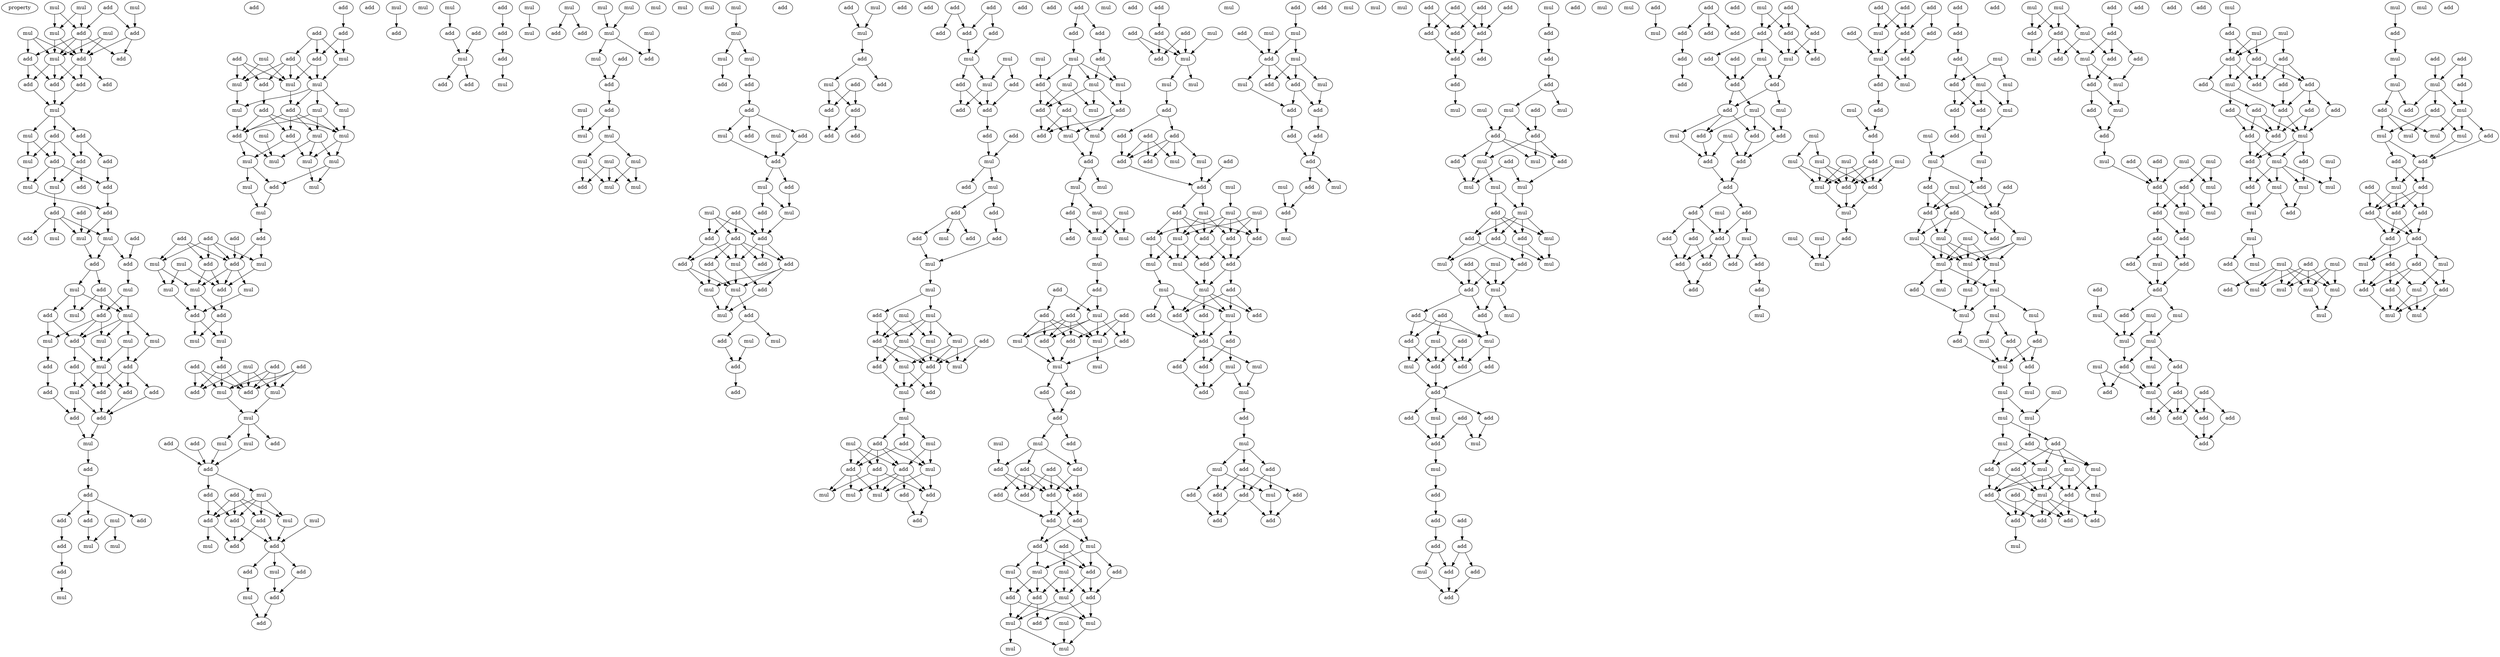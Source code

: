 digraph {
    node [fontcolor=black]
    property [mul=2,lf=1.5]
    0 [ label = add ];
    1 [ label = mul ];
    2 [ label = mul ];
    3 [ label = mul ];
    4 [ label = add ];
    5 [ label = mul ];
    6 [ label = mul ];
    7 [ label = add ];
    8 [ label = mul ];
    9 [ label = mul ];
    10 [ label = add ];
    11 [ label = add ];
    12 [ label = add ];
    13 [ label = add ];
    14 [ label = add ];
    15 [ label = add ];
    16 [ label = add ];
    17 [ label = mul ];
    18 [ label = mul ];
    19 [ label = add ];
    20 [ label = add ];
    21 [ label = add ];
    22 [ label = add ];
    23 [ label = mul ];
    24 [ label = add ];
    25 [ label = mul ];
    26 [ label = mul ];
    27 [ label = add ];
    28 [ label = add ];
    29 [ label = add ];
    30 [ label = add ];
    31 [ label = add ];
    32 [ label = mul ];
    33 [ label = add ];
    34 [ label = mul ];
    35 [ label = add ];
    36 [ label = mul ];
    37 [ label = add ];
    38 [ label = add ];
    39 [ label = add ];
    40 [ label = mul ];
    41 [ label = mul ];
    42 [ label = mul ];
    43 [ label = mul ];
    44 [ label = add ];
    45 [ label = add ];
    46 [ label = mul ];
    47 [ label = mul ];
    48 [ label = mul ];
    49 [ label = add ];
    50 [ label = mul ];
    51 [ label = add ];
    52 [ label = add ];
    53 [ label = add ];
    54 [ label = mul ];
    55 [ label = add ];
    56 [ label = add ];
    57 [ label = add ];
    58 [ label = mul ];
    59 [ label = add ];
    60 [ label = add ];
    61 [ label = add ];
    62 [ label = add ];
    63 [ label = mul ];
    64 [ label = add ];
    65 [ label = add ];
    66 [ label = add ];
    67 [ label = mul ];
    68 [ label = add ];
    69 [ label = add ];
    70 [ label = add ];
    71 [ label = mul ];
    72 [ label = mul ];
    73 [ label = add ];
    74 [ label = add ];
    75 [ label = add ];
    76 [ label = mul ];
    77 [ label = add ];
    78 [ label = add ];
    79 [ label = add ];
    80 [ label = mul ];
    81 [ label = mul ];
    82 [ label = add ];
    83 [ label = mul ];
    84 [ label = add ];
    85 [ label = mul ];
    86 [ label = mul ];
    87 [ label = mul ];
    88 [ label = add ];
    89 [ label = add ];
    90 [ label = mul ];
    91 [ label = mul ];
    92 [ label = add ];
    93 [ label = add ];
    94 [ label = mul ];
    95 [ label = mul ];
    96 [ label = mul ];
    97 [ label = mul ];
    98 [ label = mul ];
    99 [ label = mul ];
    100 [ label = mul ];
    101 [ label = add ];
    102 [ label = mul ];
    103 [ label = mul ];
    104 [ label = mul ];
    105 [ label = add ];
    106 [ label = add ];
    107 [ label = add ];
    108 [ label = add ];
    109 [ label = mul ];
    110 [ label = mul ];
    111 [ label = mul ];
    112 [ label = add ];
    113 [ label = add ];
    114 [ label = add ];
    115 [ label = mul ];
    116 [ label = mul ];
    117 [ label = mul ];
    118 [ label = add ];
    119 [ label = add ];
    120 [ label = mul ];
    121 [ label = mul ];
    122 [ label = add ];
    123 [ label = mul ];
    124 [ label = add ];
    125 [ label = add ];
    126 [ label = add ];
    127 [ label = add ];
    128 [ label = mul ];
    129 [ label = add ];
    130 [ label = mul ];
    131 [ label = mul ];
    132 [ label = add ];
    133 [ label = mul ];
    134 [ label = mul ];
    135 [ label = add ];
    136 [ label = add ];
    137 [ label = add ];
    138 [ label = mul ];
    139 [ label = add ];
    140 [ label = add ];
    141 [ label = add ];
    142 [ label = add ];
    143 [ label = mul ];
    144 [ label = mul ];
    145 [ label = add ];
    146 [ label = add ];
    147 [ label = add ];
    148 [ label = mul ];
    149 [ label = add ];
    150 [ label = add ];
    151 [ label = mul ];
    152 [ label = mul ];
    153 [ label = add ];
    154 [ label = add ];
    155 [ label = add ];
    156 [ label = mul ];
    157 [ label = add ];
    158 [ label = mul ];
    159 [ label = mul ];
    160 [ label = add ];
    161 [ label = add ];
    162 [ label = mul ];
    163 [ label = add ];
    164 [ label = add ];
    165 [ label = add ];
    166 [ label = add ];
    167 [ label = add ];
    168 [ label = mul ];
    169 [ label = mul ];
    170 [ label = mul ];
    171 [ label = mul ];
    172 [ label = add ];
    173 [ label = mul ];
    174 [ label = mul ];
    175 [ label = add ];
    176 [ label = mul ];
    177 [ label = mul ];
    178 [ label = add ];
    179 [ label = mul ];
    180 [ label = mul ];
    181 [ label = add ];
    182 [ label = add ];
    183 [ label = mul ];
    184 [ label = add ];
    185 [ label = mul ];
    186 [ label = mul ];
    187 [ label = mul ];
    188 [ label = mul ];
    189 [ label = mul ];
    190 [ label = mul ];
    191 [ label = mul ];
    192 [ label = mul ];
    193 [ label = mul ];
    194 [ label = mul ];
    195 [ label = add ];
    196 [ label = mul ];
    197 [ label = mul ];
    198 [ label = mul ];
    199 [ label = add ];
    200 [ label = add ];
    201 [ label = add ];
    202 [ label = add ];
    203 [ label = mul ];
    204 [ label = mul ];
    205 [ label = add ];
    206 [ label = add ];
    207 [ label = mul ];
    208 [ label = add ];
    209 [ label = add ];
    210 [ label = add ];
    211 [ label = mul ];
    212 [ label = add ];
    213 [ label = mul ];
    214 [ label = add ];
    215 [ label = add ];
    216 [ label = add ];
    217 [ label = add ];
    218 [ label = add ];
    219 [ label = mul ];
    220 [ label = add ];
    221 [ label = add ];
    222 [ label = mul ];
    223 [ label = add ];
    224 [ label = mul ];
    225 [ label = mul ];
    226 [ label = add ];
    227 [ label = add ];
    228 [ label = mul ];
    229 [ label = mul ];
    230 [ label = add ];
    231 [ label = add ];
    232 [ label = add ];
    233 [ label = mul ];
    234 [ label = add ];
    235 [ label = mul ];
    236 [ label = add ];
    237 [ label = mul ];
    238 [ label = add ];
    239 [ label = add ];
    240 [ label = add ];
    241 [ label = add ];
    242 [ label = add ];
    243 [ label = add ];
    244 [ label = add ];
    245 [ label = add ];
    246 [ label = add ];
    247 [ label = add ];
    248 [ label = add ];
    249 [ label = add ];
    250 [ label = mul ];
    251 [ label = mul ];
    252 [ label = mul ];
    253 [ label = add ];
    254 [ label = add ];
    255 [ label = add ];
    256 [ label = add ];
    257 [ label = add ];
    258 [ label = add ];
    259 [ label = mul ];
    260 [ label = add ];
    261 [ label = add ];
    262 [ label = mul ];
    263 [ label = add ];
    264 [ label = add ];
    265 [ label = add ];
    266 [ label = mul ];
    267 [ label = add ];
    268 [ label = add ];
    269 [ label = mul ];
    270 [ label = mul ];
    271 [ label = add ];
    272 [ label = mul ];
    273 [ label = mul ];
    274 [ label = mul ];
    275 [ label = add ];
    276 [ label = mul ];
    277 [ label = mul ];
    278 [ label = add ];
    279 [ label = mul ];
    280 [ label = mul ];
    281 [ label = add ];
    282 [ label = add ];
    283 [ label = mul ];
    284 [ label = add ];
    285 [ label = mul ];
    286 [ label = add ];
    287 [ label = mul ];
    288 [ label = mul ];
    289 [ label = add ];
    290 [ label = add ];
    291 [ label = add ];
    292 [ label = add ];
    293 [ label = add ];
    294 [ label = mul ];
    295 [ label = mul ];
    296 [ label = mul ];
    297 [ label = add ];
    298 [ label = add ];
    299 [ label = mul ];
    300 [ label = add ];
    301 [ label = add ];
    302 [ label = add ];
    303 [ label = add ];
    304 [ label = mul ];
    305 [ label = mul ];
    306 [ label = add ];
    307 [ label = mul ];
    308 [ label = mul ];
    309 [ label = add ];
    310 [ label = mul ];
    311 [ label = add ];
    312 [ label = add ];
    313 [ label = mul ];
    314 [ label = add ];
    315 [ label = mul ];
    316 [ label = add ];
    317 [ label = mul ];
    318 [ label = add ];
    319 [ label = mul ];
    320 [ label = mul ];
    321 [ label = mul ];
    322 [ label = mul ];
    323 [ label = add ];
    324 [ label = mul ];
    325 [ label = add ];
    326 [ label = mul ];
    327 [ label = mul ];
    328 [ label = add ];
    329 [ label = add ];
    330 [ label = add ];
    331 [ label = add ];
    332 [ label = add ];
    333 [ label = mul ];
    334 [ label = add ];
    335 [ label = add ];
    336 [ label = add ];
    337 [ label = mul ];
    338 [ label = mul ];
    339 [ label = mul ];
    340 [ label = mul ];
    341 [ label = add ];
    342 [ label = add ];
    343 [ label = add ];
    344 [ label = mul ];
    345 [ label = mul ];
    346 [ label = mul ];
    347 [ label = add ];
    348 [ label = add ];
    349 [ label = add ];
    350 [ label = add ];
    351 [ label = add ];
    352 [ label = add ];
    353 [ label = add ];
    354 [ label = add ];
    355 [ label = add ];
    356 [ label = add ];
    357 [ label = add ];
    358 [ label = mul ];
    359 [ label = add ];
    360 [ label = add ];
    361 [ label = add ];
    362 [ label = mul ];
    363 [ label = mul ];
    364 [ label = add ];
    365 [ label = mul ];
    366 [ label = add ];
    367 [ label = add ];
    368 [ label = add ];
    369 [ label = mul ];
    370 [ label = mul ];
    371 [ label = add ];
    372 [ label = mul ];
    373 [ label = add ];
    374 [ label = mul ];
    375 [ label = mul ];
    376 [ label = mul ];
    377 [ label = add ];
    378 [ label = add ];
    379 [ label = add ];
    380 [ label = mul ];
    381 [ label = add ];
    382 [ label = add ];
    383 [ label = mul ];
    384 [ label = mul ];
    385 [ label = mul ];
    386 [ label = add ];
    387 [ label = mul ];
    388 [ label = add ];
    389 [ label = add ];
    390 [ label = add ];
    391 [ label = add ];
    392 [ label = add ];
    393 [ label = mul ];
    394 [ label = mul ];
    395 [ label = add ];
    396 [ label = mul ];
    397 [ label = add ];
    398 [ label = mul ];
    399 [ label = add ];
    400 [ label = mul ];
    401 [ label = mul ];
    402 [ label = add ];
    403 [ label = add ];
    404 [ label = mul ];
    405 [ label = add ];
    406 [ label = add ];
    407 [ label = mul ];
    408 [ label = add ];
    409 [ label = add ];
    410 [ label = mul ];
    411 [ label = add ];
    412 [ label = mul ];
    413 [ label = mul ];
    414 [ label = add ];
    415 [ label = mul ];
    416 [ label = add ];
    417 [ label = add ];
    418 [ label = add ];
    419 [ label = add ];
    420 [ label = add ];
    421 [ label = add ];
    422 [ label = add ];
    423 [ label = mul ];
    424 [ label = mul ];
    425 [ label = mul ];
    426 [ label = add ];
    427 [ label = add ];
    428 [ label = mul ];
    429 [ label = add ];
    430 [ label = mul ];
    431 [ label = add ];
    432 [ label = add ];
    433 [ label = add ];
    434 [ label = add ];
    435 [ label = add ];
    436 [ label = mul ];
    437 [ label = add ];
    438 [ label = add ];
    439 [ label = add ];
    440 [ label = mul ];
    441 [ label = mul ];
    442 [ label = add ];
    443 [ label = add ];
    444 [ label = add ];
    445 [ label = mul ];
    446 [ label = add ];
    447 [ label = mul ];
    448 [ label = add ];
    449 [ label = mul ];
    450 [ label = add ];
    451 [ label = add ];
    452 [ label = add ];
    453 [ label = mul ];
    454 [ label = add ];
    455 [ label = add ];
    456 [ label = mul ];
    457 [ label = mul ];
    458 [ label = add ];
    459 [ label = mul ];
    460 [ label = mul ];
    461 [ label = add ];
    462 [ label = mul ];
    463 [ label = add ];
    464 [ label = add ];
    465 [ label = add ];
    466 [ label = add ];
    467 [ label = add ];
    468 [ label = add ];
    469 [ label = add ];
    470 [ label = add ];
    471 [ label = add ];
    472 [ label = add ];
    473 [ label = mul ];
    474 [ label = mul ];
    475 [ label = add ];
    476 [ label = add ];
    477 [ label = add ];
    478 [ label = add ];
    479 [ label = mul ];
    480 [ label = mul ];
    481 [ label = add ];
    482 [ label = mul ];
    483 [ label = mul ];
    484 [ label = add ];
    485 [ label = add ];
    486 [ label = mul ];
    487 [ label = mul ];
    488 [ label = add ];
    489 [ label = add ];
    490 [ label = add ];
    491 [ label = mul ];
    492 [ label = mul ];
    493 [ label = mul ];
    494 [ label = mul ];
    495 [ label = add ];
    496 [ label = add ];
    497 [ label = add ];
    498 [ label = add ];
    499 [ label = mul ];
    500 [ label = mul ];
    501 [ label = add ];
    502 [ label = mul ];
    503 [ label = mul ];
    504 [ label = add ];
    505 [ label = add ];
    506 [ label = mul ];
    507 [ label = add ];
    508 [ label = add ];
    509 [ label = add ];
    510 [ label = mul ];
    511 [ label = add ];
    512 [ label = add ];
    513 [ label = mul ];
    514 [ label = mul ];
    515 [ label = mul ];
    516 [ label = add ];
    517 [ label = add ];
    518 [ label = add ];
    519 [ label = add ];
    520 [ label = mul ];
    521 [ label = add ];
    522 [ label = add ];
    523 [ label = add ];
    524 [ label = add ];
    525 [ label = mul ];
    526 [ label = mul ];
    527 [ label = mul ];
    528 [ label = add ];
    529 [ label = add ];
    530 [ label = mul ];
    531 [ label = add ];
    532 [ label = add ];
    533 [ label = add ];
    534 [ label = add ];
    535 [ label = add ];
    536 [ label = mul ];
    537 [ label = add ];
    538 [ label = add ];
    539 [ label = add ];
    540 [ label = add ];
    541 [ label = add ];
    542 [ label = add ];
    543 [ label = add ];
    544 [ label = add ];
    545 [ label = add ];
    546 [ label = mul ];
    547 [ label = add ];
    548 [ label = add ];
    549 [ label = add ];
    550 [ label = add ];
    551 [ label = mul ];
    552 [ label = add ];
    553 [ label = mul ];
    554 [ label = add ];
    555 [ label = add ];
    556 [ label = add ];
    557 [ label = add ];
    558 [ label = add ];
    559 [ label = mul ];
    560 [ label = mul ];
    561 [ label = mul ];
    562 [ label = mul ];
    563 [ label = add ];
    564 [ label = add ];
    565 [ label = add ];
    566 [ label = add ];
    567 [ label = add ];
    568 [ label = add ];
    569 [ label = mul ];
    570 [ label = add ];
    571 [ label = add ];
    572 [ label = mul ];
    573 [ label = add ];
    574 [ label = add ];
    575 [ label = add ];
    576 [ label = add ];
    577 [ label = add ];
    578 [ label = add ];
    579 [ label = add ];
    580 [ label = add ];
    581 [ label = add ];
    582 [ label = mul ];
    583 [ label = add ];
    584 [ label = add ];
    585 [ label = add ];
    586 [ label = add ];
    587 [ label = add ];
    588 [ label = add ];
    589 [ label = mul ];
    590 [ label = mul ];
    591 [ label = add ];
    592 [ label = add ];
    593 [ label = mul ];
    594 [ label = mul ];
    595 [ label = add ];
    596 [ label = mul ];
    597 [ label = add ];
    598 [ label = mul ];
    599 [ label = mul ];
    600 [ label = add ];
    601 [ label = mul ];
    602 [ label = mul ];
    603 [ label = mul ];
    604 [ label = add ];
    605 [ label = add ];
    606 [ label = mul ];
    607 [ label = mul ];
    608 [ label = mul ];
    609 [ label = add ];
    610 [ label = add ];
    611 [ label = mul ];
    612 [ label = add ];
    613 [ label = add ];
    614 [ label = mul ];
    615 [ label = mul ];
    616 [ label = mul ];
    617 [ label = add ];
    618 [ label = add ];
    619 [ label = mul ];
    620 [ label = add ];
    621 [ label = mul ];
    622 [ label = add ];
    623 [ label = mul ];
    624 [ label = mul ];
    625 [ label = mul ];
    626 [ label = add ];
    627 [ label = mul ];
    628 [ label = add ];
    629 [ label = add ];
    630 [ label = add ];
    631 [ label = add ];
    632 [ label = add ];
    633 [ label = mul ];
    634 [ label = mul ];
    635 [ label = add ];
    636 [ label = mul ];
    637 [ label = mul ];
    638 [ label = mul ];
    639 [ label = mul ];
    640 [ label = mul ];
    641 [ label = mul ];
    642 [ label = add ];
    643 [ label = mul ];
    644 [ label = mul ];
    645 [ label = mul ];
    646 [ label = mul ];
    647 [ label = mul ];
    648 [ label = add ];
    649 [ label = add ];
    650 [ label = mul ];
    651 [ label = add ];
    652 [ label = add ];
    653 [ label = mul ];
    654 [ label = mul ];
    655 [ label = mul ];
    656 [ label = mul ];
    657 [ label = mul ];
    658 [ label = mul ];
    659 [ label = mul ];
    660 [ label = add ];
    661 [ label = add ];
    662 [ label = mul ];
    663 [ label = add ];
    664 [ label = add ];
    665 [ label = mul ];
    666 [ label = mul ];
    667 [ label = add ];
    668 [ label = mul ];
    669 [ label = mul ];
    670 [ label = add ];
    671 [ label = add ];
    672 [ label = add ];
    673 [ label = add ];
    674 [ label = add ];
    675 [ label = add ];
    676 [ label = add ];
    677 [ label = mul ];
    678 [ label = mul ];
    679 [ label = add ];
    680 [ label = mul ];
    681 [ label = mul ];
    682 [ label = add ];
    683 [ label = add ];
    684 [ label = add ];
    685 [ label = add ];
    686 [ label = add ];
    687 [ label = add ];
    688 [ label = mul ];
    689 [ label = mul ];
    690 [ label = mul ];
    691 [ label = add ];
    692 [ label = mul ];
    693 [ label = add ];
    694 [ label = add ];
    695 [ label = mul ];
    696 [ label = mul ];
    697 [ label = mul ];
    698 [ label = add ];
    699 [ label = add ];
    700 [ label = mul ];
    701 [ label = add ];
    702 [ label = add ];
    703 [ label = mul ];
    704 [ label = add ];
    705 [ label = mul ];
    706 [ label = add ];
    707 [ label = add ];
    708 [ label = mul ];
    709 [ label = add ];
    710 [ label = add ];
    711 [ label = add ];
    712 [ label = add ];
    713 [ label = mul ];
    714 [ label = add ];
    715 [ label = mul ];
    716 [ label = mul ];
    717 [ label = mul ];
    718 [ label = mul ];
    719 [ label = add ];
    720 [ label = mul ];
    721 [ label = mul ];
    722 [ label = add ];
    723 [ label = add ];
    724 [ label = add ];
    725 [ label = add ];
    726 [ label = mul ];
    727 [ label = add ];
    728 [ label = add ];
    729 [ label = add ];
    730 [ label = add ];
    731 [ label = add ];
    732 [ label = add ];
    733 [ label = add ];
    734 [ label = add ];
    735 [ label = mul ];
    736 [ label = mul ];
    737 [ label = add ];
    738 [ label = mul ];
    739 [ label = add ];
    740 [ label = add ];
    741 [ label = add ];
    742 [ label = add ];
    743 [ label = add ];
    744 [ label = mul ];
    745 [ label = add ];
    746 [ label = add ];
    747 [ label = add ];
    748 [ label = add ];
    749 [ label = add ];
    750 [ label = add ];
    751 [ label = add ];
    752 [ label = add ];
    753 [ label = add ];
    754 [ label = mul ];
    755 [ label = add ];
    756 [ label = mul ];
    757 [ label = mul ];
    758 [ label = add ];
    759 [ label = mul ];
    760 [ label = mul ];
    761 [ label = add ];
    762 [ label = mul ];
    763 [ label = mul ];
    764 [ label = add ];
    765 [ label = mul ];
    766 [ label = mul ];
    767 [ label = add ];
    768 [ label = mul ];
    769 [ label = add ];
    770 [ label = mul ];
    771 [ label = mul ];
    772 [ label = mul ];
    773 [ label = add ];
    774 [ label = mul ];
    775 [ label = mul ];
    776 [ label = mul ];
    777 [ label = mul ];
    778 [ label = add ];
    779 [ label = add ];
    780 [ label = mul ];
    781 [ label = mul ];
    782 [ label = add ];
    783 [ label = add ];
    784 [ label = mul ];
    785 [ label = mul ];
    786 [ label = add ];
    787 [ label = add ];
    788 [ label = add ];
    789 [ label = mul ];
    790 [ label = mul ];
    791 [ label = mul ];
    792 [ label = mul ];
    793 [ label = add ];
    794 [ label = mul ];
    795 [ label = add ];
    796 [ label = add ];
    797 [ label = add ];
    798 [ label = add ];
    799 [ label = mul ];
    800 [ label = add ];
    801 [ label = add ];
    802 [ label = add ];
    803 [ label = add ];
    804 [ label = add ];
    805 [ label = mul ];
    806 [ label = mul ];
    807 [ label = add ];
    808 [ label = add ];
    809 [ label = add ];
    810 [ label = add ];
    811 [ label = add ];
    812 [ label = mul ];
    813 [ label = add ];
    814 [ label = mul ];
    815 [ label = mul ];
    0 -> 4 [ name = 0 ];
    0 -> 7 [ name = 1 ];
    1 -> 7 [ name = 2 ];
    2 -> 4 [ name = 3 ];
    2 -> 6 [ name = 4 ];
    3 -> 4 [ name = 5 ];
    3 -> 6 [ name = 6 ];
    4 -> 9 [ name = 7 ];
    4 -> 10 [ name = 8 ];
    4 -> 11 [ name = 9 ];
    4 -> 12 [ name = 10 ];
    5 -> 9 [ name = 11 ];
    5 -> 12 [ name = 12 ];
    6 -> 9 [ name = 13 ];
    6 -> 12 [ name = 14 ];
    7 -> 10 [ name = 15 ];
    7 -> 12 [ name = 16 ];
    8 -> 9 [ name = 17 ];
    8 -> 11 [ name = 18 ];
    8 -> 12 [ name = 19 ];
    9 -> 13 [ name = 20 ];
    9 -> 14 [ name = 21 ];
    9 -> 15 [ name = 22 ];
    11 -> 14 [ name = 23 ];
    11 -> 15 [ name = 24 ];
    12 -> 13 [ name = 25 ];
    12 -> 15 [ name = 26 ];
    12 -> 16 [ name = 27 ];
    13 -> 17 [ name = 28 ];
    14 -> 17 [ name = 29 ];
    15 -> 17 [ name = 30 ];
    17 -> 18 [ name = 31 ];
    17 -> 19 [ name = 32 ];
    17 -> 20 [ name = 33 ];
    18 -> 21 [ name = 34 ];
    18 -> 23 [ name = 35 ];
    19 -> 21 [ name = 36 ];
    19 -> 23 [ name = 37 ];
    19 -> 24 [ name = 38 ];
    20 -> 22 [ name = 39 ];
    20 -> 24 [ name = 40 ];
    21 -> 25 [ name = 41 ];
    21 -> 26 [ name = 42 ];
    21 -> 27 [ name = 43 ];
    22 -> 27 [ name = 44 ];
    23 -> 25 [ name = 45 ];
    24 -> 26 [ name = 46 ];
    24 -> 28 [ name = 47 ];
    25 -> 30 [ name = 48 ];
    26 -> 31 [ name = 49 ];
    27 -> 30 [ name = 50 ];
    29 -> 34 [ name = 51 ];
    30 -> 32 [ name = 52 ];
    30 -> 34 [ name = 53 ];
    31 -> 32 [ name = 54 ];
    31 -> 33 [ name = 55 ];
    31 -> 34 [ name = 56 ];
    31 -> 36 [ name = 57 ];
    32 -> 37 [ name = 58 ];
    32 -> 38 [ name = 59 ];
    34 -> 37 [ name = 60 ];
    35 -> 38 [ name = 61 ];
    37 -> 39 [ name = 62 ];
    37 -> 40 [ name = 63 ];
    38 -> 41 [ name = 64 ];
    39 -> 42 [ name = 65 ];
    39 -> 43 [ name = 66 ];
    39 -> 44 [ name = 67 ];
    40 -> 42 [ name = 68 ];
    40 -> 43 [ name = 69 ];
    40 -> 45 [ name = 70 ];
    41 -> 42 [ name = 71 ];
    41 -> 44 [ name = 72 ];
    42 -> 46 [ name = 73 ];
    42 -> 47 [ name = 74 ];
    42 -> 48 [ name = 75 ];
    42 -> 49 [ name = 76 ];
    44 -> 46 [ name = 77 ];
    44 -> 49 [ name = 78 ];
    44 -> 50 [ name = 79 ];
    45 -> 49 [ name = 80 ];
    45 -> 50 [ name = 81 ];
    46 -> 54 [ name = 82 ];
    47 -> 51 [ name = 83 ];
    47 -> 54 [ name = 84 ];
    48 -> 51 [ name = 85 ];
    49 -> 53 [ name = 86 ];
    49 -> 54 [ name = 87 ];
    50 -> 52 [ name = 88 ];
    51 -> 55 [ name = 89 ];
    51 -> 57 [ name = 90 ];
    51 -> 59 [ name = 91 ];
    52 -> 56 [ name = 92 ];
    53 -> 57 [ name = 93 ];
    53 -> 58 [ name = 94 ];
    54 -> 57 [ name = 95 ];
    54 -> 58 [ name = 96 ];
    54 -> 59 [ name = 97 ];
    55 -> 62 [ name = 98 ];
    56 -> 61 [ name = 99 ];
    57 -> 62 [ name = 100 ];
    58 -> 61 [ name = 101 ];
    58 -> 62 [ name = 102 ];
    59 -> 62 [ name = 103 ];
    61 -> 63 [ name = 104 ];
    62 -> 63 [ name = 105 ];
    63 -> 64 [ name = 106 ];
    64 -> 65 [ name = 107 ];
    65 -> 66 [ name = 108 ];
    65 -> 68 [ name = 109 ];
    65 -> 69 [ name = 110 ];
    66 -> 70 [ name = 111 ];
    67 -> 71 [ name = 112 ];
    67 -> 72 [ name = 113 ];
    68 -> 72 [ name = 114 ];
    70 -> 74 [ name = 115 ];
    73 -> 75 [ name = 116 ];
    74 -> 76 [ name = 117 ];
    75 -> 80 [ name = 118 ];
    75 -> 82 [ name = 119 ];
    77 -> 78 [ name = 120 ];
    77 -> 80 [ name = 121 ];
    77 -> 82 [ name = 122 ];
    78 -> 83 [ name = 123 ];
    78 -> 84 [ name = 124 ];
    78 -> 85 [ name = 125 ];
    78 -> 86 [ name = 126 ];
    79 -> 83 [ name = 127 ];
    79 -> 84 [ name = 128 ];
    79 -> 86 [ name = 129 ];
    80 -> 85 [ name = 130 ];
    81 -> 83 [ name = 131 ];
    81 -> 86 [ name = 132 ];
    82 -> 85 [ name = 133 ];
    82 -> 86 [ name = 134 ];
    83 -> 87 [ name = 135 ];
    84 -> 88 [ name = 136 ];
    85 -> 87 [ name = 137 ];
    85 -> 89 [ name = 138 ];
    85 -> 90 [ name = 139 ];
    85 -> 91 [ name = 140 ];
    86 -> 89 [ name = 141 ];
    87 -> 93 [ name = 142 ];
    88 -> 92 [ name = 143 ];
    88 -> 93 [ name = 144 ];
    88 -> 95 [ name = 145 ];
    89 -> 92 [ name = 146 ];
    89 -> 93 [ name = 147 ];
    89 -> 94 [ name = 148 ];
    89 -> 95 [ name = 149 ];
    90 -> 95 [ name = 150 ];
    91 -> 93 [ name = 151 ];
    91 -> 94 [ name = 152 ];
    91 -> 95 [ name = 153 ];
    92 -> 98 [ name = 154 ];
    92 -> 100 [ name = 155 ];
    93 -> 97 [ name = 156 ];
    93 -> 100 [ name = 157 ];
    94 -> 97 [ name = 158 ];
    94 -> 98 [ name = 159 ];
    94 -> 99 [ name = 160 ];
    95 -> 98 [ name = 161 ];
    95 -> 99 [ name = 162 ];
    96 -> 97 [ name = 163 ];
    98 -> 103 [ name = 164 ];
    99 -> 101 [ name = 165 ];
    99 -> 103 [ name = 166 ];
    100 -> 101 [ name = 167 ];
    100 -> 102 [ name = 168 ];
    101 -> 104 [ name = 169 ];
    102 -> 104 [ name = 170 ];
    104 -> 107 [ name = 171 ];
    105 -> 109 [ name = 172 ];
    105 -> 111 [ name = 173 ];
    105 -> 112 [ name = 174 ];
    105 -> 113 [ name = 175 ];
    106 -> 111 [ name = 176 ];
    106 -> 112 [ name = 177 ];
    106 -> 113 [ name = 178 ];
    107 -> 109 [ name = 179 ];
    107 -> 113 [ name = 180 ];
    108 -> 113 [ name = 181 ];
    109 -> 114 [ name = 182 ];
    110 -> 114 [ name = 183 ];
    110 -> 115 [ name = 184 ];
    111 -> 115 [ name = 185 ];
    111 -> 117 [ name = 186 ];
    112 -> 114 [ name = 187 ];
    112 -> 117 [ name = 188 ];
    113 -> 114 [ name = 189 ];
    113 -> 116 [ name = 190 ];
    113 -> 117 [ name = 191 ];
    114 -> 119 [ name = 192 ];
    115 -> 118 [ name = 193 ];
    116 -> 118 [ name = 194 ];
    117 -> 118 [ name = 195 ];
    117 -> 119 [ name = 196 ];
    118 -> 120 [ name = 197 ];
    118 -> 121 [ name = 198 ];
    119 -> 120 [ name = 199 ];
    119 -> 121 [ name = 200 ];
    120 -> 126 [ name = 201 ];
    122 -> 128 [ name = 202 ];
    122 -> 129 [ name = 203 ];
    122 -> 130 [ name = 204 ];
    123 -> 127 [ name = 205 ];
    123 -> 129 [ name = 206 ];
    123 -> 130 [ name = 207 ];
    124 -> 127 [ name = 208 ];
    124 -> 128 [ name = 209 ];
    124 -> 129 [ name = 210 ];
    125 -> 128 [ name = 211 ];
    125 -> 129 [ name = 212 ];
    125 -> 130 [ name = 213 ];
    126 -> 127 [ name = 214 ];
    126 -> 128 [ name = 215 ];
    126 -> 129 [ name = 216 ];
    128 -> 131 [ name = 217 ];
    130 -> 131 [ name = 218 ];
    131 -> 133 [ name = 219 ];
    131 -> 134 [ name = 220 ];
    131 -> 136 [ name = 221 ];
    132 -> 137 [ name = 222 ];
    133 -> 137 [ name = 223 ];
    134 -> 137 [ name = 224 ];
    135 -> 137 [ name = 225 ];
    137 -> 138 [ name = 226 ];
    137 -> 140 [ name = 227 ];
    138 -> 141 [ name = 228 ];
    138 -> 142 [ name = 229 ];
    138 -> 144 [ name = 230 ];
    138 -> 145 [ name = 231 ];
    139 -> 141 [ name = 232 ];
    139 -> 142 [ name = 233 ];
    139 -> 144 [ name = 234 ];
    139 -> 145 [ name = 235 ];
    140 -> 142 [ name = 236 ];
    140 -> 145 [ name = 237 ];
    141 -> 146 [ name = 238 ];
    141 -> 147 [ name = 239 ];
    142 -> 146 [ name = 240 ];
    142 -> 148 [ name = 241 ];
    143 -> 147 [ name = 242 ];
    144 -> 147 [ name = 243 ];
    145 -> 146 [ name = 244 ];
    145 -> 147 [ name = 245 ];
    147 -> 149 [ name = 246 ];
    147 -> 150 [ name = 247 ];
    147 -> 151 [ name = 248 ];
    149 -> 153 [ name = 249 ];
    150 -> 152 [ name = 250 ];
    151 -> 153 [ name = 251 ];
    152 -> 154 [ name = 252 ];
    153 -> 154 [ name = 253 ];
    156 -> 157 [ name = 254 ];
    159 -> 160 [ name = 255 ];
    160 -> 162 [ name = 256 ];
    161 -> 162 [ name = 257 ];
    162 -> 163 [ name = 258 ];
    162 -> 165 [ name = 259 ];
    164 -> 166 [ name = 260 ];
    166 -> 167 [ name = 261 ];
    167 -> 168 [ name = 262 ];
    169 -> 170 [ name = 263 ];
    171 -> 172 [ name = 264 ];
    171 -> 175 [ name = 265 ];
    173 -> 177 [ name = 266 ];
    174 -> 177 [ name = 267 ];
    176 -> 181 [ name = 268 ];
    177 -> 179 [ name = 269 ];
    177 -> 181 [ name = 270 ];
    178 -> 182 [ name = 271 ];
    179 -> 182 [ name = 272 ];
    182 -> 184 [ name = 273 ];
    183 -> 186 [ name = 274 ];
    184 -> 186 [ name = 275 ];
    184 -> 188 [ name = 276 ];
    188 -> 190 [ name = 277 ];
    188 -> 191 [ name = 278 ];
    189 -> 193 [ name = 279 ];
    189 -> 194 [ name = 280 ];
    189 -> 195 [ name = 281 ];
    190 -> 193 [ name = 282 ];
    190 -> 195 [ name = 283 ];
    191 -> 193 [ name = 284 ];
    191 -> 194 [ name = 285 ];
    192 -> 196 [ name = 286 ];
    196 -> 197 [ name = 287 ];
    196 -> 198 [ name = 288 ];
    197 -> 199 [ name = 289 ];
    198 -> 200 [ name = 290 ];
    200 -> 201 [ name = 291 ];
    201 -> 202 [ name = 292 ];
    201 -> 204 [ name = 293 ];
    201 -> 205 [ name = 294 ];
    203 -> 206 [ name = 295 ];
    204 -> 206 [ name = 296 ];
    205 -> 206 [ name = 297 ];
    206 -> 207 [ name = 298 ];
    206 -> 208 [ name = 299 ];
    207 -> 210 [ name = 300 ];
    207 -> 211 [ name = 301 ];
    208 -> 211 [ name = 302 ];
    209 -> 214 [ name = 303 ];
    209 -> 215 [ name = 304 ];
    209 -> 216 [ name = 305 ];
    210 -> 215 [ name = 306 ];
    211 -> 215 [ name = 307 ];
    213 -> 214 [ name = 308 ];
    213 -> 215 [ name = 309 ];
    213 -> 216 [ name = 310 ];
    214 -> 217 [ name = 311 ];
    214 -> 218 [ name = 312 ];
    214 -> 219 [ name = 313 ];
    214 -> 220 [ name = 314 ];
    214 -> 221 [ name = 315 ];
    215 -> 218 [ name = 316 ];
    215 -> 219 [ name = 317 ];
    215 -> 221 [ name = 318 ];
    216 -> 219 [ name = 319 ];
    216 -> 220 [ name = 320 ];
    217 -> 222 [ name = 321 ];
    217 -> 224 [ name = 322 ];
    219 -> 222 [ name = 323 ];
    219 -> 223 [ name = 324 ];
    220 -> 222 [ name = 325 ];
    220 -> 224 [ name = 326 ];
    221 -> 222 [ name = 327 ];
    221 -> 223 [ name = 328 ];
    221 -> 224 [ name = 329 ];
    222 -> 225 [ name = 330 ];
    222 -> 226 [ name = 331 ];
    223 -> 225 [ name = 332 ];
    224 -> 225 [ name = 333 ];
    226 -> 227 [ name = 334 ];
    226 -> 229 [ name = 335 ];
    227 -> 230 [ name = 336 ];
    228 -> 230 [ name = 337 ];
    230 -> 231 [ name = 338 ];
    232 -> 235 [ name = 339 ];
    233 -> 235 [ name = 340 ];
    235 -> 236 [ name = 341 ];
    236 -> 237 [ name = 342 ];
    236 -> 239 [ name = 343 ];
    237 -> 241 [ name = 344 ];
    237 -> 242 [ name = 345 ];
    240 -> 241 [ name = 346 ];
    240 -> 242 [ name = 347 ];
    241 -> 243 [ name = 348 ];
    241 -> 244 [ name = 349 ];
    242 -> 243 [ name = 350 ];
    245 -> 247 [ name = 351 ];
    245 -> 248 [ name = 352 ];
    246 -> 248 [ name = 353 ];
    246 -> 249 [ name = 354 ];
    248 -> 250 [ name = 355 ];
    249 -> 250 [ name = 356 ];
    250 -> 252 [ name = 357 ];
    250 -> 253 [ name = 358 ];
    251 -> 252 [ name = 359 ];
    251 -> 254 [ name = 360 ];
    252 -> 255 [ name = 361 ];
    252 -> 256 [ name = 362 ];
    253 -> 255 [ name = 363 ];
    253 -> 256 [ name = 364 ];
    254 -> 255 [ name = 365 ];
    255 -> 258 [ name = 366 ];
    257 -> 259 [ name = 367 ];
    258 -> 259 [ name = 368 ];
    259 -> 260 [ name = 369 ];
    259 -> 262 [ name = 370 ];
    262 -> 263 [ name = 371 ];
    262 -> 264 [ name = 372 ];
    263 -> 266 [ name = 373 ];
    263 -> 267 [ name = 374 ];
    263 -> 268 [ name = 375 ];
    264 -> 265 [ name = 376 ];
    265 -> 269 [ name = 377 ];
    268 -> 269 [ name = 378 ];
    269 -> 270 [ name = 379 ];
    270 -> 271 [ name = 380 ];
    270 -> 272 [ name = 381 ];
    271 -> 275 [ name = 382 ];
    271 -> 277 [ name = 383 ];
    272 -> 274 [ name = 384 ];
    272 -> 275 [ name = 385 ];
    272 -> 276 [ name = 386 ];
    272 -> 277 [ name = 387 ];
    273 -> 274 [ name = 388 ];
    273 -> 275 [ name = 389 ];
    274 -> 282 [ name = 390 ];
    275 -> 279 [ name = 391 ];
    275 -> 281 [ name = 392 ];
    275 -> 282 [ name = 393 ];
    276 -> 279 [ name = 394 ];
    276 -> 280 [ name = 395 ];
    276 -> 282 [ name = 396 ];
    277 -> 280 [ name = 397 ];
    277 -> 281 [ name = 398 ];
    277 -> 282 [ name = 399 ];
    278 -> 280 [ name = 400 ];
    278 -> 282 [ name = 401 ];
    279 -> 283 [ name = 402 ];
    279 -> 284 [ name = 403 ];
    281 -> 283 [ name = 404 ];
    282 -> 283 [ name = 405 ];
    282 -> 284 [ name = 406 ];
    283 -> 285 [ name = 407 ];
    285 -> 286 [ name = 408 ];
    285 -> 287 [ name = 409 ];
    285 -> 290 [ name = 410 ];
    286 -> 291 [ name = 411 ];
    286 -> 292 [ name = 412 ];
    286 -> 293 [ name = 413 ];
    286 -> 294 [ name = 414 ];
    287 -> 291 [ name = 415 ];
    287 -> 294 [ name = 416 ];
    288 -> 291 [ name = 417 ];
    288 -> 292 [ name = 418 ];
    288 -> 293 [ name = 419 ];
    290 -> 293 [ name = 420 ];
    290 -> 294 [ name = 421 ];
    291 -> 296 [ name = 422 ];
    291 -> 297 [ name = 423 ];
    291 -> 298 [ name = 424 ];
    291 -> 299 [ name = 425 ];
    292 -> 295 [ name = 426 ];
    292 -> 298 [ name = 427 ];
    292 -> 299 [ name = 428 ];
    293 -> 295 [ name = 429 ];
    293 -> 296 [ name = 430 ];
    293 -> 299 [ name = 431 ];
    294 -> 298 [ name = 432 ];
    294 -> 299 [ name = 433 ];
    297 -> 300 [ name = 434 ];
    298 -> 300 [ name = 435 ];
    301 -> 302 [ name = 436 ];
    301 -> 303 [ name = 437 ];
    302 -> 304 [ name = 438 ];
    303 -> 306 [ name = 439 ];
    304 -> 307 [ name = 440 ];
    304 -> 308 [ name = 441 ];
    304 -> 309 [ name = 442 ];
    304 -> 310 [ name = 443 ];
    305 -> 309 [ name = 444 ];
    306 -> 307 [ name = 445 ];
    306 -> 308 [ name = 446 ];
    307 -> 312 [ name = 447 ];
    307 -> 313 [ name = 448 ];
    307 -> 314 [ name = 449 ];
    308 -> 314 [ name = 450 ];
    309 -> 311 [ name = 451 ];
    309 -> 312 [ name = 452 ];
    310 -> 312 [ name = 453 ];
    310 -> 313 [ name = 454 ];
    311 -> 315 [ name = 455 ];
    311 -> 316 [ name = 456 ];
    311 -> 317 [ name = 457 ];
    312 -> 316 [ name = 458 ];
    312 -> 317 [ name = 459 ];
    314 -> 315 [ name = 460 ];
    314 -> 316 [ name = 461 ];
    314 -> 317 [ name = 462 ];
    315 -> 318 [ name = 463 ];
    317 -> 318 [ name = 464 ];
    318 -> 319 [ name = 465 ];
    318 -> 320 [ name = 466 ];
    319 -> 321 [ name = 467 ];
    319 -> 323 [ name = 468 ];
    321 -> 324 [ name = 469 ];
    321 -> 326 [ name = 470 ];
    322 -> 324 [ name = 471 ];
    322 -> 326 [ name = 472 ];
    323 -> 324 [ name = 473 ];
    323 -> 325 [ name = 474 ];
    324 -> 327 [ name = 475 ];
    327 -> 328 [ name = 476 ];
    328 -> 332 [ name = 477 ];
    328 -> 333 [ name = 478 ];
    329 -> 330 [ name = 479 ];
    329 -> 333 [ name = 480 ];
    330 -> 334 [ name = 481 ];
    330 -> 336 [ name = 482 ];
    330 -> 337 [ name = 483 ];
    330 -> 338 [ name = 484 ];
    331 -> 335 [ name = 485 ];
    331 -> 336 [ name = 486 ];
    331 -> 338 [ name = 487 ];
    332 -> 334 [ name = 488 ];
    332 -> 336 [ name = 489 ];
    332 -> 337 [ name = 490 ];
    332 -> 338 [ name = 491 ];
    333 -> 334 [ name = 492 ];
    333 -> 335 [ name = 493 ];
    333 -> 337 [ name = 494 ];
    333 -> 338 [ name = 495 ];
    334 -> 340 [ name = 496 ];
    335 -> 340 [ name = 497 ];
    336 -> 340 [ name = 498 ];
    337 -> 340 [ name = 499 ];
    338 -> 339 [ name = 500 ];
    340 -> 341 [ name = 501 ];
    340 -> 342 [ name = 502 ];
    341 -> 343 [ name = 503 ];
    342 -> 343 [ name = 504 ];
    343 -> 345 [ name = 505 ];
    343 -> 347 [ name = 506 ];
    344 -> 348 [ name = 507 ];
    345 -> 348 [ name = 508 ];
    345 -> 349 [ name = 509 ];
    345 -> 351 [ name = 510 ];
    347 -> 349 [ name = 511 ];
    348 -> 352 [ name = 512 ];
    348 -> 355 [ name = 513 ];
    349 -> 353 [ name = 514 ];
    349 -> 355 [ name = 515 ];
    350 -> 352 [ name = 516 ];
    350 -> 353 [ name = 517 ];
    350 -> 355 [ name = 518 ];
    351 -> 352 [ name = 519 ];
    351 -> 353 [ name = 520 ];
    351 -> 354 [ name = 521 ];
    351 -> 355 [ name = 522 ];
    353 -> 356 [ name = 523 ];
    353 -> 357 [ name = 524 ];
    354 -> 356 [ name = 525 ];
    355 -> 356 [ name = 526 ];
    355 -> 357 [ name = 527 ];
    356 -> 358 [ name = 528 ];
    356 -> 359 [ name = 529 ];
    357 -> 358 [ name = 530 ];
    357 -> 359 [ name = 531 ];
    358 -> 361 [ name = 532 ];
    358 -> 363 [ name = 533 ];
    358 -> 364 [ name = 534 ];
    359 -> 363 [ name = 535 ];
    359 -> 364 [ name = 536 ];
    359 -> 365 [ name = 537 ];
    360 -> 362 [ name = 538 ];
    360 -> 364 [ name = 539 ];
    361 -> 368 [ name = 540 ];
    362 -> 366 [ name = 541 ];
    362 -> 368 [ name = 542 ];
    362 -> 369 [ name = 543 ];
    363 -> 366 [ name = 544 ];
    363 -> 367 [ name = 545 ];
    363 -> 369 [ name = 546 ];
    364 -> 368 [ name = 547 ];
    364 -> 369 [ name = 548 ];
    365 -> 366 [ name = 549 ];
    365 -> 367 [ name = 550 ];
    366 -> 370 [ name = 551 ];
    366 -> 373 [ name = 552 ];
    367 -> 370 [ name = 553 ];
    367 -> 374 [ name = 554 ];
    368 -> 373 [ name = 555 ];
    368 -> 374 [ name = 556 ];
    369 -> 370 [ name = 557 ];
    369 -> 374 [ name = 558 ];
    370 -> 375 [ name = 559 ];
    370 -> 376 [ name = 560 ];
    372 -> 376 [ name = 561 ];
    374 -> 376 [ name = 562 ];
    377 -> 378 [ name = 563 ];
    378 -> 382 [ name = 564 ];
    378 -> 383 [ name = 565 ];
    379 -> 382 [ name = 566 ];
    379 -> 383 [ name = 567 ];
    380 -> 383 [ name = 568 ];
    381 -> 382 [ name = 569 ];
    381 -> 383 [ name = 570 ];
    383 -> 384 [ name = 571 ];
    383 -> 385 [ name = 572 ];
    384 -> 386 [ name = 573 ];
    386 -> 388 [ name = 574 ];
    386 -> 390 [ name = 575 ];
    388 -> 392 [ name = 576 ];
    389 -> 391 [ name = 577 ];
    389 -> 392 [ name = 578 ];
    389 -> 393 [ name = 579 ];
    390 -> 391 [ name = 580 ];
    390 -> 392 [ name = 581 ];
    390 -> 393 [ name = 582 ];
    390 -> 394 [ name = 583 ];
    392 -> 397 [ name = 584 ];
    394 -> 397 [ name = 585 ];
    395 -> 397 [ name = 586 ];
    396 -> 398 [ name = 587 ];
    397 -> 399 [ name = 588 ];
    397 -> 400 [ name = 589 ];
    398 -> 402 [ name = 590 ];
    398 -> 403 [ name = 591 ];
    398 -> 405 [ name = 592 ];
    398 -> 406 [ name = 593 ];
    399 -> 402 [ name = 594 ];
    399 -> 403 [ name = 595 ];
    399 -> 404 [ name = 596 ];
    399 -> 406 [ name = 597 ];
    400 -> 402 [ name = 598 ];
    400 -> 404 [ name = 599 ];
    400 -> 405 [ name = 600 ];
    401 -> 404 [ name = 601 ];
    401 -> 405 [ name = 602 ];
    401 -> 406 [ name = 603 ];
    402 -> 409 [ name = 604 ];
    402 -> 410 [ name = 605 ];
    403 -> 407 [ name = 606 ];
    403 -> 410 [ name = 607 ];
    404 -> 407 [ name = 608 ];
    404 -> 408 [ name = 609 ];
    404 -> 410 [ name = 610 ];
    405 -> 408 [ name = 611 ];
    405 -> 409 [ name = 612 ];
    406 -> 409 [ name = 613 ];
    407 -> 413 [ name = 614 ];
    408 -> 412 [ name = 615 ];
    409 -> 411 [ name = 616 ];
    409 -> 412 [ name = 617 ];
    410 -> 412 [ name = 618 ];
    411 -> 414 [ name = 619 ];
    411 -> 415 [ name = 620 ];
    411 -> 418 [ name = 621 ];
    412 -> 414 [ name = 622 ];
    412 -> 415 [ name = 623 ];
    412 -> 417 [ name = 624 ];
    412 -> 418 [ name = 625 ];
    413 -> 415 [ name = 626 ];
    413 -> 416 [ name = 627 ];
    413 -> 418 [ name = 628 ];
    415 -> 419 [ name = 629 ];
    415 -> 420 [ name = 630 ];
    416 -> 419 [ name = 631 ];
    417 -> 419 [ name = 632 ];
    418 -> 419 [ name = 633 ];
    419 -> 421 [ name = 634 ];
    419 -> 422 [ name = 635 ];
    419 -> 424 [ name = 636 ];
    420 -> 421 [ name = 637 ];
    420 -> 423 [ name = 638 ];
    421 -> 426 [ name = 639 ];
    422 -> 426 [ name = 640 ];
    423 -> 425 [ name = 641 ];
    423 -> 426 [ name = 642 ];
    424 -> 425 [ name = 643 ];
    425 -> 427 [ name = 644 ];
    427 -> 428 [ name = 645 ];
    428 -> 429 [ name = 646 ];
    428 -> 430 [ name = 647 ];
    428 -> 431 [ name = 648 ];
    429 -> 434 [ name = 649 ];
    429 -> 436 [ name = 650 ];
    430 -> 433 [ name = 651 ];
    430 -> 435 [ name = 652 ];
    430 -> 436 [ name = 653 ];
    431 -> 432 [ name = 654 ];
    431 -> 433 [ name = 655 ];
    431 -> 434 [ name = 656 ];
    432 -> 438 [ name = 657 ];
    433 -> 437 [ name = 658 ];
    434 -> 437 [ name = 659 ];
    434 -> 438 [ name = 660 ];
    435 -> 437 [ name = 661 ];
    436 -> 438 [ name = 662 ];
    439 -> 441 [ name = 663 ];
    440 -> 444 [ name = 664 ];
    441 -> 444 [ name = 665 ];
    441 -> 445 [ name = 666 ];
    442 -> 444 [ name = 667 ];
    444 -> 446 [ name = 668 ];
    444 -> 447 [ name = 669 ];
    444 -> 448 [ name = 670 ];
    445 -> 446 [ name = 671 ];
    445 -> 448 [ name = 672 ];
    445 -> 449 [ name = 673 ];
    447 -> 450 [ name = 674 ];
    448 -> 450 [ name = 675 ];
    448 -> 451 [ name = 676 ];
    449 -> 451 [ name = 677 ];
    450 -> 454 [ name = 678 ];
    451 -> 452 [ name = 679 ];
    452 -> 455 [ name = 680 ];
    454 -> 455 [ name = 681 ];
    455 -> 458 [ name = 682 ];
    455 -> 459 [ name = 683 ];
    456 -> 461 [ name = 684 ];
    458 -> 461 [ name = 685 ];
    461 -> 462 [ name = 686 ];
    463 -> 467 [ name = 687 ];
    463 -> 469 [ name = 688 ];
    464 -> 469 [ name = 689 ];
    465 -> 468 [ name = 690 ];
    465 -> 469 [ name = 691 ];
    466 -> 467 [ name = 692 ];
    466 -> 468 [ name = 693 ];
    467 -> 470 [ name = 694 ];
    468 -> 470 [ name = 695 ];
    469 -> 470 [ name = 696 ];
    469 -> 471 [ name = 697 ];
    470 -> 472 [ name = 698 ];
    472 -> 473 [ name = 699 ];
    474 -> 476 [ name = 700 ];
    476 -> 477 [ name = 701 ];
    477 -> 478 [ name = 702 ];
    478 -> 479 [ name = 703 ];
    478 -> 482 [ name = 704 ];
    479 -> 484 [ name = 705 ];
    479 -> 485 [ name = 706 ];
    480 -> 484 [ name = 707 ];
    481 -> 485 [ name = 708 ];
    484 -> 486 [ name = 709 ];
    484 -> 487 [ name = 710 ];
    484 -> 488 [ name = 711 ];
    484 -> 489 [ name = 712 ];
    485 -> 486 [ name = 713 ];
    485 -> 487 [ name = 714 ];
    485 -> 489 [ name = 715 ];
    487 -> 491 [ name = 716 ];
    487 -> 493 [ name = 717 ];
    488 -> 493 [ name = 718 ];
    489 -> 492 [ name = 719 ];
    490 -> 492 [ name = 720 ];
    490 -> 493 [ name = 721 ];
    491 -> 494 [ name = 722 ];
    491 -> 495 [ name = 723 ];
    492 -> 494 [ name = 724 ];
    494 -> 496 [ name = 725 ];
    494 -> 497 [ name = 726 ];
    494 -> 498 [ name = 727 ];
    494 -> 499 [ name = 728 ];
    495 -> 496 [ name = 729 ];
    495 -> 497 [ name = 730 ];
    495 -> 498 [ name = 731 ];
    495 -> 499 [ name = 732 ];
    496 -> 500 [ name = 733 ];
    496 -> 502 [ name = 734 ];
    497 -> 500 [ name = 735 ];
    497 -> 501 [ name = 736 ];
    498 -> 501 [ name = 737 ];
    498 -> 502 [ name = 738 ];
    499 -> 502 [ name = 739 ];
    500 -> 505 [ name = 740 ];
    501 -> 506 [ name = 741 ];
    503 -> 505 [ name = 742 ];
    503 -> 506 [ name = 743 ];
    504 -> 505 [ name = 744 ];
    504 -> 506 [ name = 745 ];
    505 -> 508 [ name = 746 ];
    505 -> 509 [ name = 747 ];
    506 -> 508 [ name = 748 ];
    506 -> 510 [ name = 749 ];
    507 -> 511 [ name = 750 ];
    507 -> 513 [ name = 751 ];
    507 -> 514 [ name = 752 ];
    508 -> 513 [ name = 753 ];
    509 -> 511 [ name = 754 ];
    509 -> 513 [ name = 755 ];
    511 -> 515 [ name = 756 ];
    511 -> 517 [ name = 757 ];
    512 -> 517 [ name = 758 ];
    512 -> 518 [ name = 759 ];
    513 -> 516 [ name = 760 ];
    513 -> 518 [ name = 761 ];
    514 -> 515 [ name = 762 ];
    514 -> 517 [ name = 763 ];
    514 -> 518 [ name = 764 ];
    515 -> 519 [ name = 765 ];
    516 -> 519 [ name = 766 ];
    517 -> 519 [ name = 767 ];
    519 -> 520 [ name = 768 ];
    519 -> 522 [ name = 769 ];
    519 -> 523 [ name = 770 ];
    520 -> 524 [ name = 771 ];
    521 -> 524 [ name = 772 ];
    521 -> 525 [ name = 773 ];
    522 -> 525 [ name = 774 ];
    523 -> 524 [ name = 775 ];
    524 -> 526 [ name = 776 ];
    526 -> 529 [ name = 777 ];
    528 -> 530 [ name = 778 ];
    529 -> 531 [ name = 779 ];
    531 -> 533 [ name = 780 ];
    532 -> 534 [ name = 781 ];
    533 -> 535 [ name = 782 ];
    533 -> 536 [ name = 783 ];
    534 -> 535 [ name = 784 ];
    534 -> 537 [ name = 785 ];
    535 -> 538 [ name = 786 ];
    536 -> 538 [ name = 787 ];
    537 -> 538 [ name = 788 ];
    539 -> 541 [ name = 789 ];
    539 -> 542 [ name = 790 ];
    539 -> 543 [ name = 791 ];
    541 -> 544 [ name = 792 ];
    544 -> 545 [ name = 793 ];
    546 -> 549 [ name = 794 ];
    546 -> 550 [ name = 795 ];
    547 -> 548 [ name = 796 ];
    547 -> 549 [ name = 797 ];
    547 -> 550 [ name = 798 ];
    548 -> 551 [ name = 799 ];
    548 -> 552 [ name = 800 ];
    549 -> 551 [ name = 801 ];
    549 -> 552 [ name = 802 ];
    550 -> 551 [ name = 803 ];
    550 -> 553 [ name = 804 ];
    550 -> 555 [ name = 805 ];
    551 -> 557 [ name = 806 ];
    553 -> 556 [ name = 807 ];
    553 -> 557 [ name = 808 ];
    554 -> 556 [ name = 809 ];
    555 -> 556 [ name = 810 ];
    556 -> 558 [ name = 811 ];
    556 -> 559 [ name = 812 ];
    557 -> 558 [ name = 813 ];
    557 -> 560 [ name = 814 ];
    558 -> 561 [ name = 815 ];
    558 -> 564 [ name = 816 ];
    558 -> 565 [ name = 817 ];
    559 -> 563 [ name = 818 ];
    559 -> 564 [ name = 819 ];
    559 -> 565 [ name = 820 ];
    560 -> 563 [ name = 821 ];
    561 -> 566 [ name = 822 ];
    562 -> 566 [ name = 823 ];
    562 -> 567 [ name = 824 ];
    563 -> 567 [ name = 825 ];
    564 -> 567 [ name = 826 ];
    565 -> 566 [ name = 827 ];
    566 -> 568 [ name = 828 ];
    567 -> 568 [ name = 829 ];
    568 -> 570 [ name = 830 ];
    568 -> 571 [ name = 831 ];
    569 -> 573 [ name = 832 ];
    570 -> 572 [ name = 833 ];
    570 -> 573 [ name = 834 ];
    571 -> 573 [ name = 835 ];
    571 -> 574 [ name = 836 ];
    571 -> 575 [ name = 837 ];
    572 -> 576 [ name = 838 ];
    572 -> 577 [ name = 839 ];
    573 -> 577 [ name = 840 ];
    573 -> 578 [ name = 841 ];
    573 -> 579 [ name = 842 ];
    574 -> 578 [ name = 843 ];
    574 -> 579 [ name = 844 ];
    575 -> 578 [ name = 845 ];
    576 -> 580 [ name = 846 ];
    578 -> 581 [ name = 847 ];
    579 -> 581 [ name = 848 ];
    580 -> 582 [ name = 849 ];
    583 -> 588 [ name = 850 ];
    583 -> 589 [ name = 851 ];
    584 -> 588 [ name = 852 ];
    584 -> 589 [ name = 853 ];
    585 -> 587 [ name = 854 ];
    585 -> 588 [ name = 855 ];
    586 -> 590 [ name = 856 ];
    587 -> 591 [ name = 857 ];
    588 -> 590 [ name = 858 ];
    588 -> 591 [ name = 859 ];
    589 -> 590 [ name = 860 ];
    590 -> 592 [ name = 861 ];
    590 -> 593 [ name = 862 ];
    591 -> 593 [ name = 863 ];
    592 -> 595 [ name = 864 ];
    594 -> 597 [ name = 865 ];
    595 -> 597 [ name = 866 ];
    596 -> 598 [ name = 867 ];
    596 -> 601 [ name = 868 ];
    597 -> 600 [ name = 869 ];
    598 -> 603 [ name = 870 ];
    598 -> 605 [ name = 871 ];
    599 -> 604 [ name = 872 ];
    599 -> 605 [ name = 873 ];
    600 -> 603 [ name = 874 ];
    600 -> 604 [ name = 875 ];
    600 -> 605 [ name = 876 ];
    601 -> 603 [ name = 877 ];
    601 -> 604 [ name = 878 ];
    601 -> 605 [ name = 879 ];
    602 -> 603 [ name = 880 ];
    602 -> 604 [ name = 881 ];
    602 -> 605 [ name = 882 ];
    603 -> 606 [ name = 883 ];
    604 -> 606 [ name = 884 ];
    605 -> 606 [ name = 885 ];
    606 -> 610 [ name = 886 ];
    607 -> 611 [ name = 887 ];
    608 -> 611 [ name = 888 ];
    609 -> 612 [ name = 889 ];
    610 -> 611 [ name = 890 ];
    612 -> 613 [ name = 891 ];
    613 -> 615 [ name = 892 ];
    613 -> 617 [ name = 893 ];
    614 -> 616 [ name = 894 ];
    614 -> 617 [ name = 895 ];
    615 -> 618 [ name = 896 ];
    615 -> 619 [ name = 897 ];
    615 -> 620 [ name = 898 ];
    616 -> 619 [ name = 899 ];
    617 -> 618 [ name = 900 ];
    617 -> 620 [ name = 901 ];
    618 -> 622 [ name = 902 ];
    619 -> 623 [ name = 903 ];
    620 -> 623 [ name = 904 ];
    621 -> 624 [ name = 905 ];
    623 -> 624 [ name = 906 ];
    623 -> 625 [ name = 907 ];
    624 -> 626 [ name = 908 ];
    624 -> 628 [ name = 909 ];
    625 -> 628 [ name = 910 ];
    626 -> 631 [ name = 911 ];
    626 -> 632 [ name = 912 ];
    627 -> 630 [ name = 913 ];
    627 -> 631 [ name = 914 ];
    628 -> 630 [ name = 915 ];
    628 -> 631 [ name = 916 ];
    629 -> 630 [ name = 917 ];
    630 -> 633 [ name = 918 ];
    630 -> 635 [ name = 919 ];
    631 -> 636 [ name = 920 ];
    631 -> 637 [ name = 921 ];
    632 -> 635 [ name = 922 ];
    632 -> 636 [ name = 923 ];
    632 -> 637 [ name = 924 ];
    633 -> 638 [ name = 925 ];
    633 -> 639 [ name = 926 ];
    633 -> 640 [ name = 927 ];
    634 -> 638 [ name = 928 ];
    634 -> 639 [ name = 929 ];
    634 -> 640 [ name = 930 ];
    636 -> 638 [ name = 931 ];
    636 -> 639 [ name = 932 ];
    636 -> 640 [ name = 933 ];
    637 -> 638 [ name = 934 ];
    637 -> 639 [ name = 935 ];
    638 -> 643 [ name = 936 ];
    639 -> 641 [ name = 937 ];
    639 -> 642 [ name = 938 ];
    639 -> 644 [ name = 939 ];
    640 -> 643 [ name = 940 ];
    640 -> 644 [ name = 941 ];
    642 -> 645 [ name = 942 ];
    643 -> 645 [ name = 943 ];
    644 -> 645 [ name = 944 ];
    644 -> 646 [ name = 945 ];
    644 -> 647 [ name = 946 ];
    645 -> 651 [ name = 947 ];
    646 -> 649 [ name = 948 ];
    647 -> 648 [ name = 949 ];
    647 -> 650 [ name = 950 ];
    648 -> 652 [ name = 951 ];
    648 -> 653 [ name = 952 ];
    649 -> 652 [ name = 953 ];
    649 -> 653 [ name = 954 ];
    650 -> 653 [ name = 955 ];
    651 -> 653 [ name = 956 ];
    652 -> 656 [ name = 957 ];
    653 -> 654 [ name = 958 ];
    654 -> 657 [ name = 959 ];
    654 -> 658 [ name = 960 ];
    655 -> 658 [ name = 961 ];
    657 -> 659 [ name = 962 ];
    657 -> 661 [ name = 963 ];
    658 -> 660 [ name = 964 ];
    659 -> 664 [ name = 965 ];
    659 -> 666 [ name = 966 ];
    660 -> 664 [ name = 967 ];
    660 -> 665 [ name = 968 ];
    661 -> 662 [ name = 969 ];
    661 -> 663 [ name = 970 ];
    661 -> 665 [ name = 971 ];
    661 -> 666 [ name = 972 ];
    662 -> 667 [ name = 973 ];
    662 -> 668 [ name = 974 ];
    662 -> 669 [ name = 975 ];
    662 -> 671 [ name = 976 ];
    663 -> 667 [ name = 977 ];
    663 -> 669 [ name = 978 ];
    664 -> 667 [ name = 979 ];
    664 -> 669 [ name = 980 ];
    665 -> 668 [ name = 981 ];
    665 -> 671 [ name = 982 ];
    666 -> 667 [ name = 983 ];
    666 -> 669 [ name = 984 ];
    666 -> 671 [ name = 985 ];
    667 -> 673 [ name = 986 ];
    667 -> 675 [ name = 987 ];
    668 -> 676 [ name = 988 ];
    669 -> 672 [ name = 989 ];
    669 -> 673 [ name = 990 ];
    669 -> 675 [ name = 991 ];
    669 -> 676 [ name = 992 ];
    670 -> 672 [ name = 993 ];
    670 -> 673 [ name = 994 ];
    671 -> 672 [ name = 995 ];
    671 -> 675 [ name = 996 ];
    673 -> 677 [ name = 997 ];
    678 -> 681 [ name = 998 ];
    678 -> 682 [ name = 999 ];
    678 -> 683 [ name = 1000 ];
    679 -> 684 [ name = 1001 ];
    680 -> 682 [ name = 1002 ];
    680 -> 683 [ name = 1003 ];
    681 -> 686 [ name = 1004 ];
    681 -> 687 [ name = 1005 ];
    682 -> 686 [ name = 1006 ];
    682 -> 688 [ name = 1007 ];
    682 -> 689 [ name = 1008 ];
    683 -> 688 [ name = 1009 ];
    684 -> 685 [ name = 1010 ];
    684 -> 687 [ name = 1011 ];
    684 -> 689 [ name = 1012 ];
    685 -> 690 [ name = 1013 ];
    687 -> 691 [ name = 1014 ];
    689 -> 690 [ name = 1015 ];
    689 -> 691 [ name = 1016 ];
    690 -> 692 [ name = 1017 ];
    691 -> 692 [ name = 1018 ];
    691 -> 693 [ name = 1019 ];
    692 -> 694 [ name = 1020 ];
    693 -> 694 [ name = 1021 ];
    694 -> 696 [ name = 1022 ];
    695 -> 700 [ name = 1023 ];
    695 -> 702 [ name = 1024 ];
    696 -> 702 [ name = 1025 ];
    697 -> 700 [ name = 1026 ];
    697 -> 701 [ name = 1027 ];
    698 -> 702 [ name = 1028 ];
    699 -> 702 [ name = 1029 ];
    700 -> 705 [ name = 1030 ];
    701 -> 703 [ name = 1031 ];
    701 -> 704 [ name = 1032 ];
    701 -> 705 [ name = 1033 ];
    702 -> 703 [ name = 1034 ];
    702 -> 704 [ name = 1035 ];
    703 -> 707 [ name = 1036 ];
    704 -> 706 [ name = 1037 ];
    704 -> 707 [ name = 1038 ];
    706 -> 708 [ name = 1039 ];
    706 -> 709 [ name = 1040 ];
    706 -> 710 [ name = 1041 ];
    707 -> 710 [ name = 1042 ];
    708 -> 711 [ name = 1043 ];
    709 -> 711 [ name = 1044 ];
    710 -> 711 [ name = 1045 ];
    711 -> 714 [ name = 1046 ];
    711 -> 716 [ name = 1047 ];
    712 -> 715 [ name = 1048 ];
    713 -> 717 [ name = 1049 ];
    713 -> 718 [ name = 1050 ];
    714 -> 717 [ name = 1051 ];
    715 -> 717 [ name = 1052 ];
    716 -> 718 [ name = 1053 ];
    717 -> 722 [ name = 1054 ];
    718 -> 719 [ name = 1055 ];
    718 -> 721 [ name = 1056 ];
    718 -> 722 [ name = 1057 ];
    719 -> 724 [ name = 1058 ];
    719 -> 726 [ name = 1059 ];
    720 -> 723 [ name = 1060 ];
    720 -> 726 [ name = 1061 ];
    721 -> 726 [ name = 1062 ];
    722 -> 723 [ name = 1063 ];
    722 -> 726 [ name = 1064 ];
    724 -> 727 [ name = 1065 ];
    724 -> 728 [ name = 1066 ];
    724 -> 730 [ name = 1067 ];
    725 -> 728 [ name = 1068 ];
    725 -> 729 [ name = 1069 ];
    725 -> 730 [ name = 1070 ];
    726 -> 727 [ name = 1071 ];
    726 -> 730 [ name = 1072 ];
    728 -> 731 [ name = 1073 ];
    729 -> 731 [ name = 1074 ];
    730 -> 731 [ name = 1075 ];
    735 -> 737 [ name = 1076 ];
    736 -> 740 [ name = 1077 ];
    736 -> 741 [ name = 1078 ];
    737 -> 739 [ name = 1079 ];
    737 -> 740 [ name = 1080 ];
    738 -> 739 [ name = 1081 ];
    738 -> 740 [ name = 1082 ];
    739 -> 742 [ name = 1083 ];
    739 -> 744 [ name = 1084 ];
    739 -> 746 [ name = 1085 ];
    740 -> 742 [ name = 1086 ];
    740 -> 744 [ name = 1087 ];
    740 -> 745 [ name = 1088 ];
    741 -> 742 [ name = 1089 ];
    741 -> 743 [ name = 1090 ];
    741 -> 746 [ name = 1091 ];
    743 -> 748 [ name = 1092 ];
    744 -> 748 [ name = 1093 ];
    744 -> 751 [ name = 1094 ];
    745 -> 750 [ name = 1095 ];
    746 -> 747 [ name = 1096 ];
    746 -> 748 [ name = 1097 ];
    746 -> 749 [ name = 1098 ];
    747 -> 753 [ name = 1099 ];
    747 -> 754 [ name = 1100 ];
    748 -> 753 [ name = 1101 ];
    748 -> 754 [ name = 1102 ];
    749 -> 754 [ name = 1103 ];
    750 -> 752 [ name = 1104 ];
    750 -> 753 [ name = 1105 ];
    750 -> 754 [ name = 1106 ];
    751 -> 752 [ name = 1107 ];
    751 -> 753 [ name = 1108 ];
    752 -> 756 [ name = 1109 ];
    752 -> 758 [ name = 1110 ];
    753 -> 758 [ name = 1111 ];
    754 -> 755 [ name = 1112 ];
    754 -> 756 [ name = 1113 ];
    754 -> 758 [ name = 1114 ];
    755 -> 762 [ name = 1115 ];
    756 -> 759 [ name = 1116 ];
    756 -> 760 [ name = 1117 ];
    756 -> 761 [ name = 1118 ];
    756 -> 762 [ name = 1119 ];
    757 -> 759 [ name = 1120 ];
    758 -> 760 [ name = 1121 ];
    758 -> 761 [ name = 1122 ];
    760 -> 763 [ name = 1123 ];
    760 -> 764 [ name = 1124 ];
    761 -> 763 [ name = 1125 ];
    762 -> 764 [ name = 1126 ];
    763 -> 765 [ name = 1127 ];
    765 -> 768 [ name = 1128 ];
    765 -> 769 [ name = 1129 ];
    766 -> 771 [ name = 1130 ];
    766 -> 772 [ name = 1131 ];
    766 -> 775 [ name = 1132 ];
    767 -> 771 [ name = 1133 ];
    767 -> 772 [ name = 1134 ];
    767 -> 774 [ name = 1135 ];
    767 -> 775 [ name = 1136 ];
    769 -> 774 [ name = 1137 ];
    770 -> 771 [ name = 1138 ];
    770 -> 772 [ name = 1139 ];
    770 -> 773 [ name = 1140 ];
    770 -> 774 [ name = 1141 ];
    770 -> 775 [ name = 1142 ];
    772 -> 776 [ name = 1143 ];
    775 -> 776 [ name = 1144 ];
    777 -> 778 [ name = 1145 ];
    778 -> 780 [ name = 1146 ];
    779 -> 783 [ name = 1147 ];
    779 -> 785 [ name = 1148 ];
    780 -> 784 [ name = 1149 ];
    782 -> 785 [ name = 1150 ];
    783 -> 789 [ name = 1151 ];
    784 -> 786 [ name = 1152 ];
    784 -> 788 [ name = 1153 ];
    785 -> 787 [ name = 1154 ];
    785 -> 788 [ name = 1155 ];
    785 -> 789 [ name = 1156 ];
    786 -> 790 [ name = 1157 ];
    786 -> 792 [ name = 1158 ];
    786 -> 794 [ name = 1159 ];
    787 -> 791 [ name = 1160 ];
    787 -> 792 [ name = 1161 ];
    787 -> 794 [ name = 1162 ];
    789 -> 790 [ name = 1163 ];
    789 -> 791 [ name = 1164 ];
    789 -> 793 [ name = 1165 ];
    791 -> 795 [ name = 1166 ];
    792 -> 795 [ name = 1167 ];
    792 -> 796 [ name = 1168 ];
    793 -> 795 [ name = 1169 ];
    795 -> 797 [ name = 1170 ];
    795 -> 799 [ name = 1171 ];
    796 -> 797 [ name = 1172 ];
    796 -> 799 [ name = 1173 ];
    797 -> 800 [ name = 1174 ];
    797 -> 801 [ name = 1175 ];
    797 -> 802 [ name = 1176 ];
    798 -> 800 [ name = 1177 ];
    798 -> 801 [ name = 1178 ];
    799 -> 800 [ name = 1179 ];
    799 -> 801 [ name = 1180 ];
    799 -> 802 [ name = 1181 ];
    800 -> 803 [ name = 1182 ];
    800 -> 804 [ name = 1183 ];
    801 -> 803 [ name = 1184 ];
    801 -> 804 [ name = 1185 ];
    802 -> 803 [ name = 1186 ];
    802 -> 804 [ name = 1187 ];
    803 -> 806 [ name = 1188 ];
    803 -> 808 [ name = 1189 ];
    804 -> 805 [ name = 1190 ];
    804 -> 806 [ name = 1191 ];
    804 -> 807 [ name = 1192 ];
    805 -> 812 [ name = 1193 ];
    805 -> 813 [ name = 1194 ];
    806 -> 809 [ name = 1195 ];
    807 -> 809 [ name = 1196 ];
    807 -> 811 [ name = 1197 ];
    807 -> 813 [ name = 1198 ];
    808 -> 809 [ name = 1199 ];
    808 -> 811 [ name = 1200 ];
    808 -> 812 [ name = 1201 ];
    809 -> 815 [ name = 1202 ];
    811 -> 814 [ name = 1203 ];
    811 -> 815 [ name = 1204 ];
    812 -> 814 [ name = 1205 ];
    812 -> 815 [ name = 1206 ];
    813 -> 814 [ name = 1207 ];
    813 -> 815 [ name = 1208 ];
}
